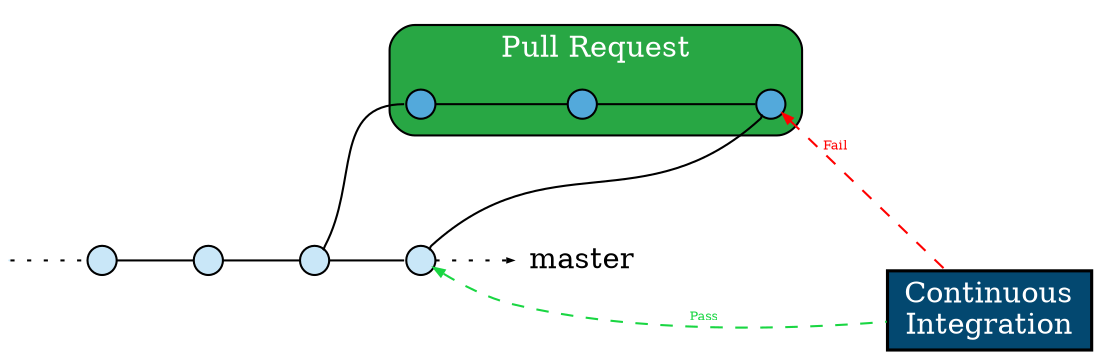 strict digraph g {
    rankdir="LR";
    forcelabels=false;
    newrank=false;
    splines=true;

    // general
    node [style=filled, color="black", fontcolor="black"];
    edge [color="black", arrowhead=none];

    // graph
    node [width=0.2, height=0.2, fixedsize=true, label="", shape=circle, fillcolor="#FF0000"]
    subgraph pr {
        subgraph cluster_pr {
            subgraph {
                rank=same;
                pr11 [group="pr", fillcolor="#53A9DB"];
            }
            label="Pull Request";
            style="rounded,filled";
            fillcolor="#28A744";
            fontcolor="white";
            prm [group="pr", fillcolor="#53A9DB"];
            pr12 [group="pr", fillcolor="#53A9DB"];
            pr11 -> pr12;
            pr12 -> prm;
        }
    }


    subgraph master {
        node [group="master", fillcolor="#C9E7F8"];
        ms;
        m0;
        m1;
        m2;
        me;

        ms:e -> m0:w [style=dotted, arrowhead=none ];
        m0:e -> m1:w;
        m1:e -> m2:w;
        m2:e -> m2bis:w;
        m2bis:e -> me:w [style=dotted,  arrowhead=normal, arrowsize=0.25];
    }

    subgraph {
        rank=min;
        ms [width=0, height=0, penwidth=0];
    }

    subgraph {
        rank=sink;
        me [label="master", shape=none, fixedsize=false, fillcolor=none, fontcolor=black];
    }

    m2:ne -> pr11:w;
    m2bis:ne -> prm:sw;

    subgraph ci {
        // CI connections
        ci [label="Continuous\nIntegration", fixedsize=false, shape="box", style="filled", fillcolor="#034870", fontcolor=white, penwidth=1.5]
        edge [arrowhead=none, style=dashed, arrowsize=0.5, arrowtail=normal, color="#19d642", dir=both, penwidth=1, label="Pass", fontcolor="#19d642", fontsize="6pt"];
        prm -> ci [label="Fail", color="red", fontcolor="red"];
        m2bis -> ci [label="Pass"];
    }
}
